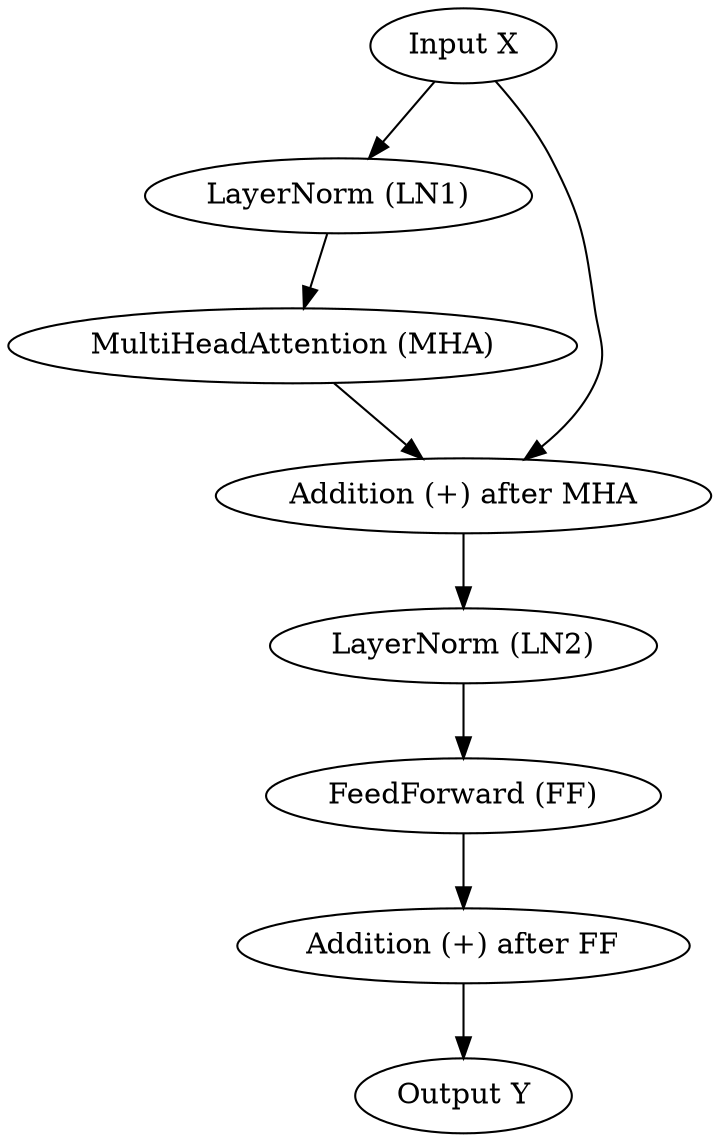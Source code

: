 digraph {
	X [label="Input X"]
	LN1 [label="LayerNorm (LN1)"];
	MHA [label="MultiHeadAttention (MHA)"]
	ADD1 [label="Addition (+) after MHA"]
	LN2 [label="LayerNorm (LN2)"]
	FF [label="FeedForward (FF)"]
	ADD2 [label="Addition (+) after FF"]
	Y [label="Output Y"]
	X -> LN1
	LN1 -> MHA
	MHA -> ADD1
	X -> ADD1
	ADD1 -> LN2
	LN2 -> FF
	FF -> ADD2
	ADD2 -> Y
}
